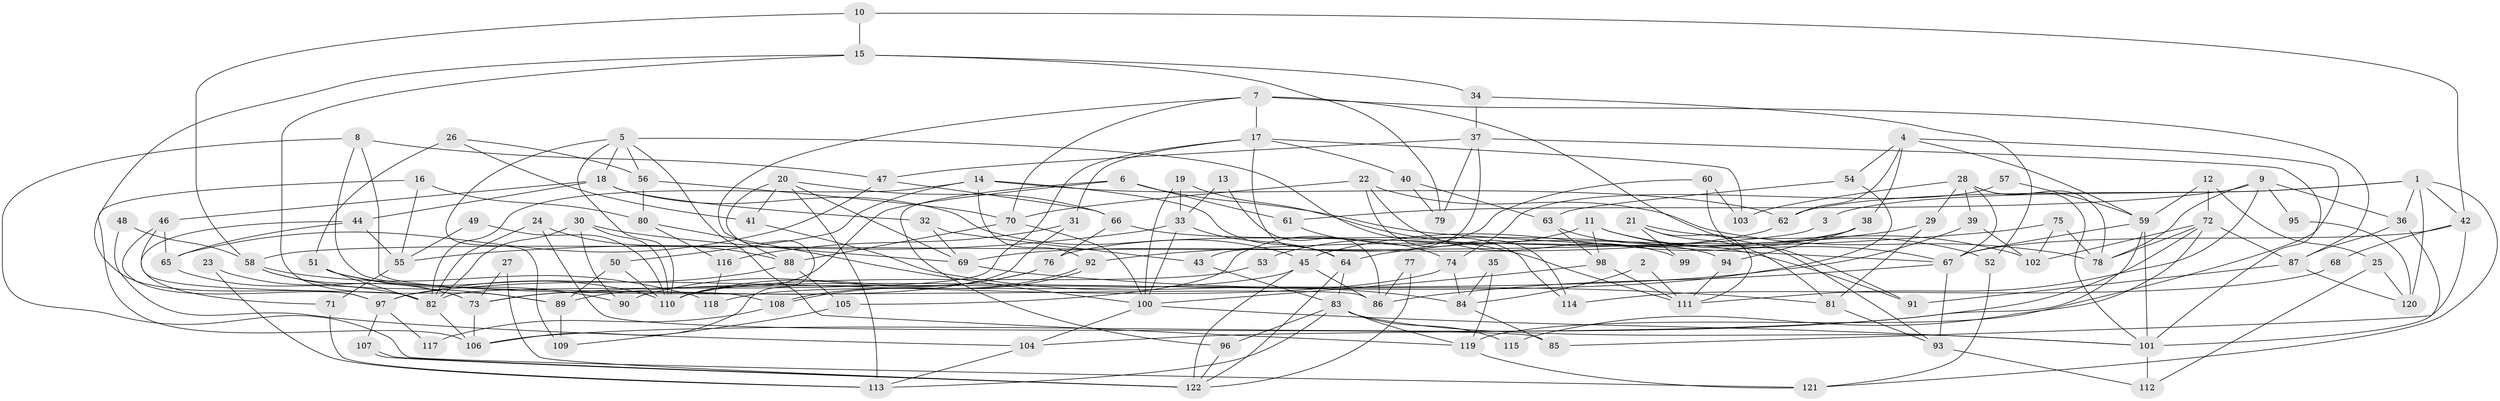 // Generated by graph-tools (version 1.1) at 2025/26/03/09/25 03:26:11]
// undirected, 122 vertices, 244 edges
graph export_dot {
graph [start="1"]
  node [color=gray90,style=filled];
  1;
  2;
  3;
  4;
  5;
  6;
  7;
  8;
  9;
  10;
  11;
  12;
  13;
  14;
  15;
  16;
  17;
  18;
  19;
  20;
  21;
  22;
  23;
  24;
  25;
  26;
  27;
  28;
  29;
  30;
  31;
  32;
  33;
  34;
  35;
  36;
  37;
  38;
  39;
  40;
  41;
  42;
  43;
  44;
  45;
  46;
  47;
  48;
  49;
  50;
  51;
  52;
  53;
  54;
  55;
  56;
  57;
  58;
  59;
  60;
  61;
  62;
  63;
  64;
  65;
  66;
  67;
  68;
  69;
  70;
  71;
  72;
  73;
  74;
  75;
  76;
  77;
  78;
  79;
  80;
  81;
  82;
  83;
  84;
  85;
  86;
  87;
  88;
  89;
  90;
  91;
  92;
  93;
  94;
  95;
  96;
  97;
  98;
  99;
  100;
  101;
  102;
  103;
  104;
  105;
  106;
  107;
  108;
  109;
  110;
  111;
  112;
  113;
  114;
  115;
  116;
  117;
  118;
  119;
  120;
  121;
  122;
  1 -- 36;
  1 -- 62;
  1 -- 3;
  1 -- 42;
  1 -- 120;
  1 -- 121;
  2 -- 84;
  2 -- 111;
  3 -- 58;
  4 -- 38;
  4 -- 59;
  4 -- 54;
  4 -- 62;
  4 -- 119;
  5 -- 110;
  5 -- 18;
  5 -- 56;
  5 -- 109;
  5 -- 114;
  5 -- 119;
  6 -- 96;
  6 -- 110;
  6 -- 61;
  6 -- 67;
  7 -- 70;
  7 -- 93;
  7 -- 17;
  7 -- 87;
  7 -- 88;
  8 -- 121;
  8 -- 86;
  8 -- 47;
  8 -- 108;
  9 -- 78;
  9 -- 111;
  9 -- 36;
  9 -- 61;
  9 -- 95;
  10 -- 15;
  10 -- 42;
  10 -- 58;
  11 -- 67;
  11 -- 52;
  11 -- 53;
  11 -- 98;
  12 -- 25;
  12 -- 72;
  12 -- 59;
  13 -- 33;
  13 -- 86;
  14 -- 82;
  14 -- 64;
  14 -- 50;
  14 -- 62;
  14 -- 92;
  15 -- 79;
  15 -- 89;
  15 -- 34;
  15 -- 97;
  16 -- 106;
  16 -- 80;
  16 -- 55;
  17 -- 31;
  17 -- 40;
  17 -- 64;
  17 -- 82;
  17 -- 103;
  18 -- 44;
  18 -- 46;
  18 -- 32;
  18 -- 45;
  19 -- 100;
  19 -- 33;
  19 -- 111;
  20 -- 69;
  20 -- 66;
  20 -- 41;
  20 -- 106;
  20 -- 113;
  21 -- 81;
  21 -- 102;
  21 -- 99;
  21 -- 111;
  22 -- 70;
  22 -- 78;
  22 -- 99;
  22 -- 114;
  23 -- 73;
  23 -- 113;
  24 -- 82;
  24 -- 88;
  24 -- 85;
  25 -- 112;
  25 -- 120;
  26 -- 56;
  26 -- 41;
  26 -- 51;
  27 -- 122;
  27 -- 73;
  28 -- 67;
  28 -- 101;
  28 -- 29;
  28 -- 39;
  28 -- 78;
  28 -- 103;
  29 -- 64;
  29 -- 81;
  30 -- 69;
  30 -- 110;
  30 -- 82;
  30 -- 90;
  31 -- 116;
  31 -- 73;
  32 -- 43;
  32 -- 69;
  33 -- 100;
  33 -- 55;
  33 -- 64;
  34 -- 37;
  34 -- 52;
  35 -- 84;
  35 -- 119;
  36 -- 101;
  36 -- 87;
  37 -- 47;
  37 -- 101;
  37 -- 43;
  37 -- 79;
  38 -- 45;
  38 -- 76;
  38 -- 94;
  39 -- 102;
  39 -- 73;
  40 -- 63;
  40 -- 79;
  41 -- 84;
  42 -- 67;
  42 -- 68;
  42 -- 85;
  43 -- 83;
  44 -- 65;
  44 -- 55;
  44 -- 71;
  45 -- 122;
  45 -- 86;
  45 -- 118;
  46 -- 97;
  46 -- 82;
  46 -- 65;
  47 -- 65;
  47 -- 66;
  48 -- 104;
  48 -- 58;
  49 -- 110;
  49 -- 55;
  50 -- 110;
  50 -- 89;
  51 -- 82;
  51 -- 90;
  51 -- 110;
  52 -- 121;
  53 -- 110;
  54 -- 89;
  54 -- 63;
  55 -- 71;
  56 -- 70;
  56 -- 80;
  57 -- 74;
  57 -- 59;
  58 -- 73;
  58 -- 89;
  58 -- 118;
  59 -- 104;
  59 -- 67;
  59 -- 101;
  60 -- 91;
  60 -- 103;
  60 -- 105;
  61 -- 74;
  62 -- 69;
  63 -- 98;
  63 -- 91;
  64 -- 83;
  64 -- 122;
  65 -- 82;
  66 -- 94;
  66 -- 76;
  67 -- 86;
  67 -- 93;
  68 -- 114;
  69 -- 81;
  70 -- 88;
  70 -- 100;
  71 -- 113;
  72 -- 87;
  72 -- 106;
  72 -- 78;
  72 -- 102;
  72 -- 115;
  73 -- 106;
  74 -- 97;
  74 -- 84;
  75 -- 78;
  75 -- 92;
  75 -- 102;
  76 -- 90;
  76 -- 110;
  77 -- 86;
  77 -- 122;
  80 -- 100;
  80 -- 116;
  81 -- 93;
  82 -- 106;
  83 -- 119;
  83 -- 96;
  83 -- 101;
  83 -- 113;
  83 -- 115;
  84 -- 85;
  87 -- 91;
  87 -- 120;
  88 -- 105;
  88 -- 97;
  89 -- 109;
  92 -- 108;
  92 -- 108;
  93 -- 112;
  94 -- 111;
  95 -- 120;
  96 -- 122;
  97 -- 107;
  97 -- 117;
  98 -- 111;
  98 -- 100;
  100 -- 101;
  100 -- 104;
  101 -- 112;
  104 -- 113;
  105 -- 109;
  107 -- 122;
  107 -- 122;
  108 -- 117;
  116 -- 118;
  119 -- 121;
}
